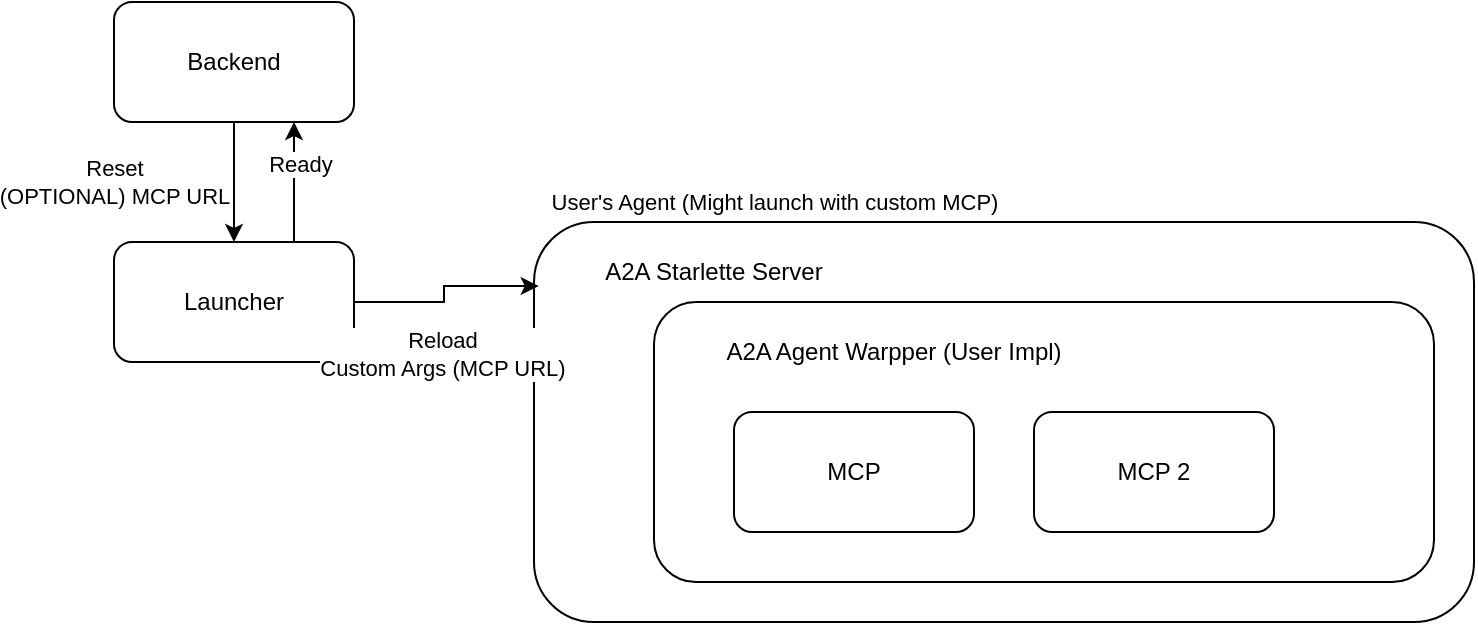 <mxfile version="27.2.0">
  <diagram name="第 1 页" id="yRlwvheH94YCqA0lsmSC">
    <mxGraphModel dx="2096" dy="830" grid="1" gridSize="10" guides="1" tooltips="1" connect="1" arrows="1" fold="1" page="1" pageScale="1" pageWidth="827" pageHeight="1169" math="0" shadow="0">
      <root>
        <mxCell id="0" />
        <mxCell id="1" parent="0" />
        <mxCell id="AP3T2yx7zMJ1LtFptapf-1" value="" style="rounded=1;whiteSpace=wrap;html=1;" parent="1" vertex="1">
          <mxGeometry x="230" y="370" width="470" height="200" as="geometry" />
        </mxCell>
        <mxCell id="AP3T2yx7zMJ1LtFptapf-2" value="" style="rounded=1;whiteSpace=wrap;html=1;" parent="1" vertex="1">
          <mxGeometry x="290" y="410" width="390" height="140" as="geometry" />
        </mxCell>
        <mxCell id="AP3T2yx7zMJ1LtFptapf-5" value="A2A Starlette Server" style="text;strokeColor=none;align=center;fillColor=none;html=1;verticalAlign=middle;whiteSpace=wrap;rounded=0;" parent="1" vertex="1">
          <mxGeometry x="250" y="380" width="140" height="30" as="geometry" />
        </mxCell>
        <mxCell id="AP3T2yx7zMJ1LtFptapf-6" value="A2A Agent Warpper (User Impl)" style="text;strokeColor=none;align=center;fillColor=none;html=1;verticalAlign=middle;whiteSpace=wrap;rounded=0;" parent="1" vertex="1">
          <mxGeometry x="310" y="420" width="200" height="30" as="geometry" />
        </mxCell>
        <mxCell id="AP3T2yx7zMJ1LtFptapf-8" value="MCP" style="rounded=1;whiteSpace=wrap;html=1;" parent="1" vertex="1">
          <mxGeometry x="330" y="465" width="120" height="60" as="geometry" />
        </mxCell>
        <mxCell id="JwILjWc9-AQ_-x498-Dt-6" style="edgeStyle=orthogonalEdgeStyle;rounded=0;orthogonalLoop=1;jettySize=auto;html=1;exitX=0.75;exitY=0;exitDx=0;exitDy=0;entryX=0.75;entryY=1;entryDx=0;entryDy=0;" parent="1" source="AP3T2yx7zMJ1LtFptapf-14" target="JwILjWc9-AQ_-x498-Dt-2" edge="1">
          <mxGeometry relative="1" as="geometry" />
        </mxCell>
        <mxCell id="JwILjWc9-AQ_-x498-Dt-7" value="Ready" style="edgeLabel;html=1;align=center;verticalAlign=middle;resizable=0;points=[];" parent="JwILjWc9-AQ_-x498-Dt-6" vertex="1" connectable="0">
          <mxGeometry x="0.32" y="-3" relative="1" as="geometry">
            <mxPoint as="offset" />
          </mxGeometry>
        </mxCell>
        <mxCell id="AP3T2yx7zMJ1LtFptapf-14" value="Launcher" style="rounded=1;whiteSpace=wrap;html=1;" parent="1" vertex="1">
          <mxGeometry x="20" y="380" width="120" height="60" as="geometry" />
        </mxCell>
        <mxCell id="AP3T2yx7zMJ1LtFptapf-15" style="edgeStyle=orthogonalEdgeStyle;rounded=0;orthogonalLoop=1;jettySize=auto;html=1;exitX=1;exitY=0.5;exitDx=0;exitDy=0;entryX=0.005;entryY=0.16;entryDx=0;entryDy=0;entryPerimeter=0;" parent="1" source="AP3T2yx7zMJ1LtFptapf-14" target="AP3T2yx7zMJ1LtFptapf-1" edge="1">
          <mxGeometry relative="1" as="geometry" />
        </mxCell>
        <mxCell id="JwILjWc9-AQ_-x498-Dt-5" value="Reload&lt;div&gt;Custom Args (MCP URL)&lt;/div&gt;" style="edgeLabel;html=1;align=center;verticalAlign=middle;resizable=0;points=[];" parent="AP3T2yx7zMJ1LtFptapf-15" vertex="1" connectable="0">
          <mxGeometry x="-0.108" y="1" relative="1" as="geometry">
            <mxPoint y="26" as="offset" />
          </mxGeometry>
        </mxCell>
        <mxCell id="JwILjWc9-AQ_-x498-Dt-1" value="" style="endArrow=classic;html=1;rounded=0;entryX=0.5;entryY=0;entryDx=0;entryDy=0;exitX=0.5;exitY=1;exitDx=0;exitDy=0;" parent="1" source="JwILjWc9-AQ_-x498-Dt-2" target="AP3T2yx7zMJ1LtFptapf-14" edge="1">
          <mxGeometry width="50" height="50" relative="1" as="geometry">
            <mxPoint x="80" y="270" as="sourcePoint" />
            <mxPoint x="140" y="180" as="targetPoint" />
          </mxGeometry>
        </mxCell>
        <mxCell id="JwILjWc9-AQ_-x498-Dt-3" value="Reset&lt;br&gt;(OPTIONAL) MCP URL" style="edgeLabel;html=1;align=center;verticalAlign=middle;resizable=0;points=[];" parent="JwILjWc9-AQ_-x498-Dt-1" vertex="1" connectable="0">
          <mxGeometry x="-0.302" relative="1" as="geometry">
            <mxPoint x="-60" y="9" as="offset" />
          </mxGeometry>
        </mxCell>
        <mxCell id="JwILjWc9-AQ_-x498-Dt-2" value="Backend" style="rounded=1;whiteSpace=wrap;html=1;" parent="1" vertex="1">
          <mxGeometry x="20" y="260" width="120" height="60" as="geometry" />
        </mxCell>
        <mxCell id="JwILjWc9-AQ_-x498-Dt-8" value="MCP 2" style="rounded=1;whiteSpace=wrap;html=1;" parent="1" vertex="1">
          <mxGeometry x="480" y="465" width="120" height="60" as="geometry" />
        </mxCell>
        <mxCell id="JwILjWc9-AQ_-x498-Dt-9" value="User&#39;s Agent (Might launch with custom MCP)" style="edgeLabel;html=1;align=center;verticalAlign=middle;resizable=0;points=[];" parent="1" vertex="1" connectable="0">
          <mxGeometry x="350" y="360" as="geometry" />
        </mxCell>
      </root>
    </mxGraphModel>
  </diagram>
</mxfile>
